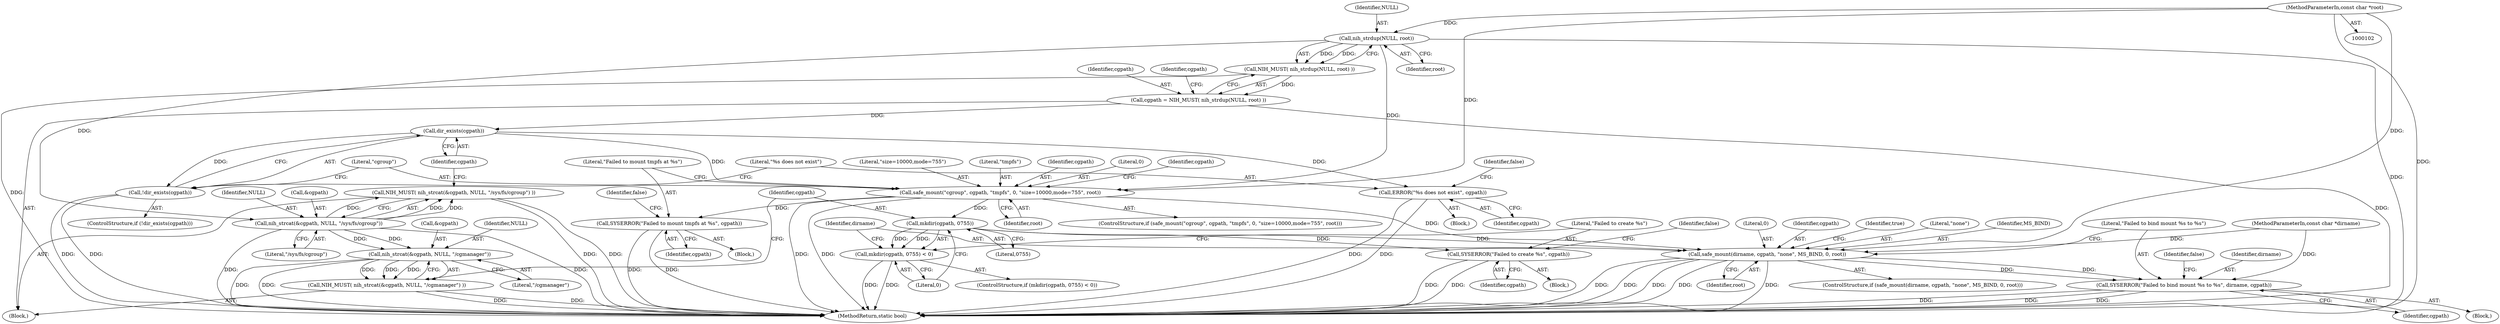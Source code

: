 digraph "0_lxc_592fd47a6245508b79fe6ac819fe6d3b2c1289be_0@API" {
"1000113" [label="(Call,nih_strdup(NULL, root))"];
"1000103" [label="(MethodParameterIn,const char *root)"];
"1000112" [label="(Call,NIH_MUST( nih_strdup(NULL, root) ))"];
"1000110" [label="(Call,cgpath = NIH_MUST( nih_strdup(NULL, root) ))"];
"1000124" [label="(Call,dir_exists(cgpath))"];
"1000123" [label="(Call,!dir_exists(cgpath))"];
"1000127" [label="(Call,ERROR(\"%s does not exist\", cgpath))"];
"1000133" [label="(Call,safe_mount(\"cgroup\", cgpath, \"tmpfs\", 0, \"size=10000,mode=755\", root))"];
"1000141" [label="(Call,SYSERROR(\"Failed to mount tmpfs at %s\", cgpath))"];
"1000154" [label="(Call,mkdir(cgpath, 0755))"];
"1000153" [label="(Call,mkdir(cgpath, 0755) < 0)"];
"1000159" [label="(Call,SYSERROR(\"Failed to create %s\", cgpath))"];
"1000165" [label="(Call,safe_mount(dirname, cgpath, \"none\", MS_BIND, 0, root))"];
"1000173" [label="(Call,SYSERROR(\"Failed to bind mount %s to %s\", dirname, cgpath))"];
"1000117" [label="(Call,nih_strcat(&cgpath, NULL, \"/sys/fs/cgroup\"))"];
"1000116" [label="(Call,NIH_MUST( nih_strcat(&cgpath, NULL, \"/sys/fs/cgroup\") ))"];
"1000147" [label="(Call,nih_strcat(&cgpath, NULL, \"/cgmanager\"))"];
"1000146" [label="(Call,NIH_MUST( nih_strcat(&cgpath, NULL, \"/cgmanager\") ))"];
"1000116" [label="(Call,NIH_MUST( nih_strcat(&cgpath, NULL, \"/sys/fs/cgroup\") ))"];
"1000142" [label="(Literal,\"Failed to mount tmpfs at %s\")"];
"1000111" [label="(Identifier,cgpath)"];
"1000117" [label="(Call,nih_strcat(&cgpath, NULL, \"/sys/fs/cgroup\"))"];
"1000125" [label="(Identifier,cgpath)"];
"1000138" [label="(Literal,\"size=10000,mode=755\")"];
"1000145" [label="(Identifier,false)"];
"1000170" [label="(Literal,0)"];
"1000163" [label="(Identifier,false)"];
"1000151" [label="(Literal,\"/cgmanager\")"];
"1000114" [label="(Identifier,NULL)"];
"1000157" [label="(Literal,0)"];
"1000121" [label="(Literal,\"/sys/fs/cgroup\")"];
"1000136" [label="(Literal,\"tmpfs\")"];
"1000167" [label="(Identifier,cgpath)"];
"1000120" [label="(Identifier,NULL)"];
"1000115" [label="(Identifier,root)"];
"1000110" [label="(Call,cgpath = NIH_MUST( nih_strdup(NULL, root) ))"];
"1000180" [label="(Identifier,true)"];
"1000166" [label="(Identifier,dirname)"];
"1000127" [label="(Call,ERROR(\"%s does not exist\", cgpath))"];
"1000119" [label="(Identifier,cgpath)"];
"1000174" [label="(Literal,\"Failed to bind mount %s to %s\")"];
"1000124" [label="(Call,dir_exists(cgpath))"];
"1000133" [label="(Call,safe_mount(\"cgroup\", cgpath, \"tmpfs\", 0, \"size=10000,mode=755\", root))"];
"1000113" [label="(Call,nih_strdup(NULL, root))"];
"1000141" [label="(Call,SYSERROR(\"Failed to mount tmpfs at %s\", cgpath))"];
"1000178" [label="(Identifier,false)"];
"1000118" [label="(Call,&cgpath)"];
"1000135" [label="(Identifier,cgpath)"];
"1000173" [label="(Call,SYSERROR(\"Failed to bind mount %s to %s\", dirname, cgpath))"];
"1000123" [label="(Call,!dir_exists(cgpath))"];
"1000129" [label="(Identifier,cgpath)"];
"1000148" [label="(Call,&cgpath)"];
"1000147" [label="(Call,nih_strcat(&cgpath, NULL, \"/cgmanager\"))"];
"1000137" [label="(Literal,0)"];
"1000156" [label="(Literal,0755)"];
"1000168" [label="(Literal,\"none\")"];
"1000131" [label="(Identifier,false)"];
"1000152" [label="(ControlStructure,if (mkdir(cgpath, 0755) < 0))"];
"1000176" [label="(Identifier,cgpath)"];
"1000150" [label="(Identifier,NULL)"];
"1000112" [label="(Call,NIH_MUST( nih_strdup(NULL, root) ))"];
"1000159" [label="(Call,SYSERROR(\"Failed to create %s\", cgpath))"];
"1000128" [label="(Literal,\"%s does not exist\")"];
"1000165" [label="(Call,safe_mount(dirname, cgpath, \"none\", MS_BIND, 0, root))"];
"1000149" [label="(Identifier,cgpath)"];
"1000175" [label="(Identifier,dirname)"];
"1000172" [label="(Block,)"];
"1000161" [label="(Identifier,cgpath)"];
"1000158" [label="(Block,)"];
"1000181" [label="(MethodReturn,static bool)"];
"1000134" [label="(Literal,\"cgroup\")"];
"1000155" [label="(Identifier,cgpath)"];
"1000139" [label="(Identifier,root)"];
"1000122" [label="(ControlStructure,if (!dir_exists(cgpath)))"];
"1000103" [label="(MethodParameterIn,const char *root)"];
"1000154" [label="(Call,mkdir(cgpath, 0755))"];
"1000143" [label="(Identifier,cgpath)"];
"1000160" [label="(Literal,\"Failed to create %s\")"];
"1000164" [label="(ControlStructure,if (safe_mount(dirname, cgpath, \"none\", MS_BIND, 0, root)))"];
"1000171" [label="(Identifier,root)"];
"1000126" [label="(Block,)"];
"1000169" [label="(Identifier,MS_BIND)"];
"1000132" [label="(ControlStructure,if (safe_mount(\"cgroup\", cgpath, \"tmpfs\", 0, \"size=10000,mode=755\", root)))"];
"1000104" [label="(MethodParameterIn,const char *dirname)"];
"1000146" [label="(Call,NIH_MUST( nih_strcat(&cgpath, NULL, \"/cgmanager\") ))"];
"1000153" [label="(Call,mkdir(cgpath, 0755) < 0)"];
"1000105" [label="(Block,)"];
"1000140" [label="(Block,)"];
"1000113" -> "1000112"  [label="AST: "];
"1000113" -> "1000115"  [label="CFG: "];
"1000114" -> "1000113"  [label="AST: "];
"1000115" -> "1000113"  [label="AST: "];
"1000112" -> "1000113"  [label="CFG: "];
"1000113" -> "1000181"  [label="DDG: "];
"1000113" -> "1000112"  [label="DDG: "];
"1000113" -> "1000112"  [label="DDG: "];
"1000103" -> "1000113"  [label="DDG: "];
"1000113" -> "1000117"  [label="DDG: "];
"1000113" -> "1000133"  [label="DDG: "];
"1000103" -> "1000102"  [label="AST: "];
"1000103" -> "1000181"  [label="DDG: "];
"1000103" -> "1000133"  [label="DDG: "];
"1000103" -> "1000165"  [label="DDG: "];
"1000112" -> "1000110"  [label="AST: "];
"1000110" -> "1000112"  [label="CFG: "];
"1000112" -> "1000181"  [label="DDG: "];
"1000112" -> "1000110"  [label="DDG: "];
"1000110" -> "1000105"  [label="AST: "];
"1000111" -> "1000110"  [label="AST: "];
"1000119" -> "1000110"  [label="CFG: "];
"1000110" -> "1000181"  [label="DDG: "];
"1000110" -> "1000124"  [label="DDG: "];
"1000124" -> "1000123"  [label="AST: "];
"1000124" -> "1000125"  [label="CFG: "];
"1000125" -> "1000124"  [label="AST: "];
"1000123" -> "1000124"  [label="CFG: "];
"1000124" -> "1000123"  [label="DDG: "];
"1000124" -> "1000127"  [label="DDG: "];
"1000124" -> "1000133"  [label="DDG: "];
"1000123" -> "1000122"  [label="AST: "];
"1000128" -> "1000123"  [label="CFG: "];
"1000134" -> "1000123"  [label="CFG: "];
"1000123" -> "1000181"  [label="DDG: "];
"1000123" -> "1000181"  [label="DDG: "];
"1000127" -> "1000126"  [label="AST: "];
"1000127" -> "1000129"  [label="CFG: "];
"1000128" -> "1000127"  [label="AST: "];
"1000129" -> "1000127"  [label="AST: "];
"1000131" -> "1000127"  [label="CFG: "];
"1000127" -> "1000181"  [label="DDG: "];
"1000127" -> "1000181"  [label="DDG: "];
"1000133" -> "1000132"  [label="AST: "];
"1000133" -> "1000139"  [label="CFG: "];
"1000134" -> "1000133"  [label="AST: "];
"1000135" -> "1000133"  [label="AST: "];
"1000136" -> "1000133"  [label="AST: "];
"1000137" -> "1000133"  [label="AST: "];
"1000138" -> "1000133"  [label="AST: "];
"1000139" -> "1000133"  [label="AST: "];
"1000142" -> "1000133"  [label="CFG: "];
"1000149" -> "1000133"  [label="CFG: "];
"1000133" -> "1000181"  [label="DDG: "];
"1000133" -> "1000181"  [label="DDG: "];
"1000133" -> "1000141"  [label="DDG: "];
"1000133" -> "1000154"  [label="DDG: "];
"1000133" -> "1000165"  [label="DDG: "];
"1000141" -> "1000140"  [label="AST: "];
"1000141" -> "1000143"  [label="CFG: "];
"1000142" -> "1000141"  [label="AST: "];
"1000143" -> "1000141"  [label="AST: "];
"1000145" -> "1000141"  [label="CFG: "];
"1000141" -> "1000181"  [label="DDG: "];
"1000141" -> "1000181"  [label="DDG: "];
"1000154" -> "1000153"  [label="AST: "];
"1000154" -> "1000156"  [label="CFG: "];
"1000155" -> "1000154"  [label="AST: "];
"1000156" -> "1000154"  [label="AST: "];
"1000157" -> "1000154"  [label="CFG: "];
"1000154" -> "1000153"  [label="DDG: "];
"1000154" -> "1000153"  [label="DDG: "];
"1000154" -> "1000159"  [label="DDG: "];
"1000154" -> "1000165"  [label="DDG: "];
"1000153" -> "1000152"  [label="AST: "];
"1000153" -> "1000157"  [label="CFG: "];
"1000157" -> "1000153"  [label="AST: "];
"1000160" -> "1000153"  [label="CFG: "];
"1000166" -> "1000153"  [label="CFG: "];
"1000153" -> "1000181"  [label="DDG: "];
"1000153" -> "1000181"  [label="DDG: "];
"1000159" -> "1000158"  [label="AST: "];
"1000159" -> "1000161"  [label="CFG: "];
"1000160" -> "1000159"  [label="AST: "];
"1000161" -> "1000159"  [label="AST: "];
"1000163" -> "1000159"  [label="CFG: "];
"1000159" -> "1000181"  [label="DDG: "];
"1000159" -> "1000181"  [label="DDG: "];
"1000165" -> "1000164"  [label="AST: "];
"1000165" -> "1000171"  [label="CFG: "];
"1000166" -> "1000165"  [label="AST: "];
"1000167" -> "1000165"  [label="AST: "];
"1000168" -> "1000165"  [label="AST: "];
"1000169" -> "1000165"  [label="AST: "];
"1000170" -> "1000165"  [label="AST: "];
"1000171" -> "1000165"  [label="AST: "];
"1000174" -> "1000165"  [label="CFG: "];
"1000180" -> "1000165"  [label="CFG: "];
"1000165" -> "1000181"  [label="DDG: "];
"1000165" -> "1000181"  [label="DDG: "];
"1000165" -> "1000181"  [label="DDG: "];
"1000165" -> "1000181"  [label="DDG: "];
"1000165" -> "1000181"  [label="DDG: "];
"1000104" -> "1000165"  [label="DDG: "];
"1000165" -> "1000173"  [label="DDG: "];
"1000165" -> "1000173"  [label="DDG: "];
"1000173" -> "1000172"  [label="AST: "];
"1000173" -> "1000176"  [label="CFG: "];
"1000174" -> "1000173"  [label="AST: "];
"1000175" -> "1000173"  [label="AST: "];
"1000176" -> "1000173"  [label="AST: "];
"1000178" -> "1000173"  [label="CFG: "];
"1000173" -> "1000181"  [label="DDG: "];
"1000173" -> "1000181"  [label="DDG: "];
"1000173" -> "1000181"  [label="DDG: "];
"1000104" -> "1000173"  [label="DDG: "];
"1000117" -> "1000116"  [label="AST: "];
"1000117" -> "1000121"  [label="CFG: "];
"1000118" -> "1000117"  [label="AST: "];
"1000120" -> "1000117"  [label="AST: "];
"1000121" -> "1000117"  [label="AST: "];
"1000116" -> "1000117"  [label="CFG: "];
"1000117" -> "1000181"  [label="DDG: "];
"1000117" -> "1000181"  [label="DDG: "];
"1000117" -> "1000116"  [label="DDG: "];
"1000117" -> "1000116"  [label="DDG: "];
"1000117" -> "1000116"  [label="DDG: "];
"1000117" -> "1000147"  [label="DDG: "];
"1000117" -> "1000147"  [label="DDG: "];
"1000116" -> "1000105"  [label="AST: "];
"1000125" -> "1000116"  [label="CFG: "];
"1000116" -> "1000181"  [label="DDG: "];
"1000116" -> "1000181"  [label="DDG: "];
"1000147" -> "1000146"  [label="AST: "];
"1000147" -> "1000151"  [label="CFG: "];
"1000148" -> "1000147"  [label="AST: "];
"1000150" -> "1000147"  [label="AST: "];
"1000151" -> "1000147"  [label="AST: "];
"1000146" -> "1000147"  [label="CFG: "];
"1000147" -> "1000181"  [label="DDG: "];
"1000147" -> "1000181"  [label="DDG: "];
"1000147" -> "1000146"  [label="DDG: "];
"1000147" -> "1000146"  [label="DDG: "];
"1000147" -> "1000146"  [label="DDG: "];
"1000146" -> "1000105"  [label="AST: "];
"1000155" -> "1000146"  [label="CFG: "];
"1000146" -> "1000181"  [label="DDG: "];
"1000146" -> "1000181"  [label="DDG: "];
}
